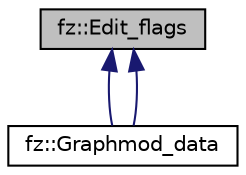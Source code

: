 digraph "fz::Edit_flags"
{
 // LATEX_PDF_SIZE
  edge [fontname="Helvetica",fontsize="10",labelfontname="Helvetica",labelfontsize="10"];
  node [fontname="Helvetica",fontsize="10",shape=record];
  Node1 [label="fz::Edit_flags",height=0.2,width=0.4,color="black", fillcolor="grey75", style="filled", fontcolor="black",tooltip="A bitmask of flags for the data components of a Node."];
  Node1 -> Node2 [dir="back",color="midnightblue",fontsize="10",style="solid",fontname="Helvetica"];
  Node2 [label="fz::Graphmod_data",height=0.2,width=0.4,color="black", fillcolor="white", style="filled",URL="$structfz_1_1Graphmod__data.html",tooltip="This is the data structure used for elements of the request stack for Graph modification."];
  Node1 -> Node2 [dir="back",color="midnightblue",fontsize="10",style="solid",fontname="Helvetica"];
}

